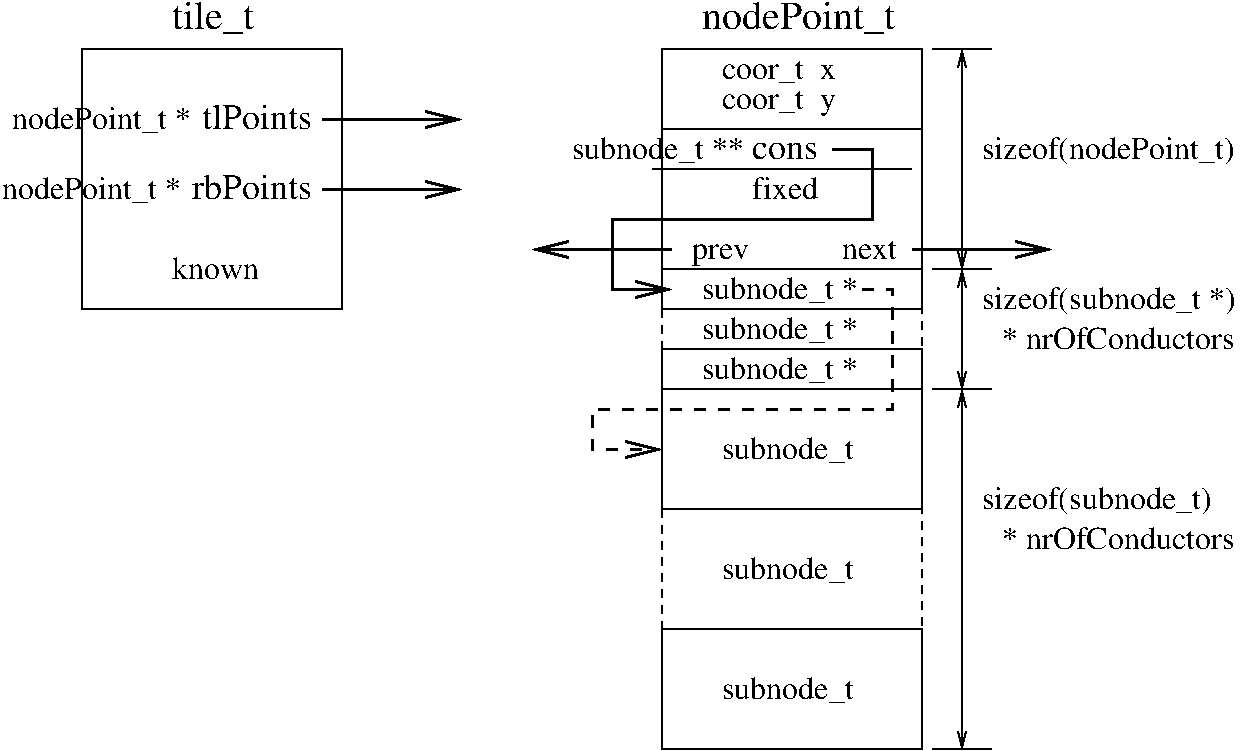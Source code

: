 #FIG 3.2
Portrait
Center
Inches
Letter  
100.00
Single
-2
1200 2
2 2 0 1 0 7 50 0 -1 0.000 0 0 -1 0 0 5
	 7050 600 7050 2250 5100 2250 5100 600 7050 600
2 2 0 1 0 7 50 0 -1 4.000 0 0 -1 0 0 5
	 5100 2250 5100 2550 7050 2550 7050 2250 5100 2250
2 2 1 1 0 7 50 0 -1 4.000 0 0 -1 0 0 5
	 5100 2550 7050 2550 7050 2850 5100 2850 5100 2550
2 2 0 1 0 7 50 0 -1 4.000 0 0 -1 0 0 5
	 5100 2850 5100 3150 7050 3150 7050 2850 5100 2850
2 2 0 1 0 7 50 0 -1 4.000 0 0 -1 0 0 5
	 5100 3150 5100 4050 7050 4050 7050 3150 5100 3150
2 2 1 1 0 7 50 0 -1 4.000 0 0 -1 0 0 5
	 5100 4050 7050 4050 7050 4950 5100 4950 5100 4050
2 2 0 1 0 7 50 0 -1 4.000 0 0 -1 0 0 5
	 5100 4950 5100 5850 7050 5850 7050 4950 5100 4950
2 1 0 1 0 7 50 0 -1 0.000 0 0 -1 0 0 2
	 7050 1200 5100 1200
2 1 0 1 0 7 50 0 -1 0.000 0 0 -1 0 0 2
	 6975 1500 5025 1500
2 1 0 2 0 7 50 0 -1 6.000 0 0 -1 1 0 6
	0 0 2.00 120.00 240.00
	 6375 1350 6675 1350 6675 1875 4725 1875 4725 2400 5175 2400
2 1 0 2 0 7 50 0 -1 0.000 0 0 -1 1 0 2
	0 0 2.00 120.00 240.00
	 6975 2100 8025 2100
2 1 0 2 0 7 50 0 -1 0.000 0 0 -1 1 0 2
	0 0 2.00 120.00 240.00
	 5175 2100 4125 2100
2 1 0 1 0 7 50 0 -1 4.000 0 0 -1 0 0 2
	 7125 600 7575 600
2 1 0 1 0 7 50 0 -1 4.000 0 0 -1 0 0 2
	 7125 3150 7575 3150
2 1 0 1 0 7 50 0 -1 4.000 0 0 -1 0 0 2
	 7125 5850 7575 5850
2 1 0 1 0 7 50 0 -1 4.000 0 0 -1 0 0 2
	 7125 2250 7575 2250
2 1 0 1 0 7 50 0 -1 4.000 0 0 -1 1 1 2
	0 0 1.00 60.00 120.00
	0 0 1.00 60.00 120.00
	 7350 600 7350 2250
2 1 0 1 0 7 50 0 -1 4.000 0 0 -1 1 1 2
	0 0 1.00 60.00 120.00
	0 0 1.00 60.00 120.00
	 7350 2250 7350 3150
2 1 0 1 0 7 50 0 -1 4.000 0 0 -1 1 1 2
	0 0 1.00 60.00 120.00
	0 0 1.00 60.00 120.00
	 7350 3150 7350 5850
2 1 1 2 0 7 50 0 -1 6.000 0 0 -1 1 0 6
	0 0 2.00 120.00 240.00
	 6600 2400 6825 2400 6825 3300 4575 3300 4575 3600 5100 3600
2 1 0 2 0 7 50 0 -1 0.000 0 0 -1 1 0 2
	0 0 2.00 120.00 240.00
	 2550 1125 3600 1125
2 1 0 2 0 7 50 0 -1 0.000 0 0 -1 1 0 2
	0 0 2.00 120.00 240.00
	 2550 1650 3600 1650
2 2 0 1 0 7 50 0 -1 4.000 0 0 -1 0 0 5
	 750 600 750 2550 2700 2550 2700 600 750 600
4 0 0 50 0 0 16 0.0000 4 180 870 5550 825 coor_t  x\001
4 0 0 50 0 0 16 0.0000 4 210 870 5550 1050 coor_t  y\001
4 0 0 50 0 0 18 0.0000 4 135 510 5775 1425 cons\001
4 0 0 50 0 0 16 0.0000 4 150 420 6450 2175 next\001
4 0 0 50 0 0 16 0.0000 4 180 435 5325 2175 prev\001
4 0 0 50 0 0 16 0.0000 4 165 510 5775 1725 fixed\001
4 0 0 50 0 0 16 0.0000 4 195 1290 4425 1425 subnode_t **\001
4 0 0 50 0 0 16 0.0000 4 195 1170 5400 2475 subnode_t *\001
4 0 0 50 0 0 16 0.0000 4 195 1170 5400 2775 subnode_t *\001
4 0 0 50 0 0 16 0.0000 4 195 1170 5400 3075 subnode_t *\001
4 0 0 50 0 0 16 0.0000 4 195 990 5550 4575 subnode_t\001
4 0 0 50 0 0 16 0.0000 4 195 990 5550 3675 subnode_t\001
4 0 0 50 0 0 16 0.0000 4 195 990 5550 5475 subnode_t\001
4 0 0 50 0 0 16 0.0000 4 210 1920 7500 1425 sizeof(nodePoint_t)\001
4 0 0 50 0 0 16 0.0000 4 210 1725 7500 4050 sizeof(subnode_t)\001
4 0 0 50 0 0 16 0.0000 4 165 1785 7650 4350 * nrOfConductors\001
4 0 0 50 0 0 16 0.0000 4 210 1905 7500 2550 sizeof(subnode_t *)\001
4 0 0 50 0 0 16 0.0000 4 165 1785 7650 2850 * nrOfConductors\001
4 0 0 50 0 0 20 0.0000 4 255 585 1425 450 tile_t\001
4 0 0 50 0 0 20 0.0000 4 255 1380 5400 450 nodePoint_t\001
4 0 0 50 0 0 18 0.0000 4 195 945 1575 1725 rbPoints\001
4 0 0 50 0 0 18 0.0000 4 195 870 1650 1200 tlPoints\001
4 0 0 50 0 0 16 0.0000 4 195 1365 150 1725 nodePoint_t *\001
4 0 0 50 0 0 16 0.0000 4 195 1365 225 1200 nodePoint_t *\001
4 0 0 50 0 0 16 0.0000 4 165 660 1425 2325 known\001
